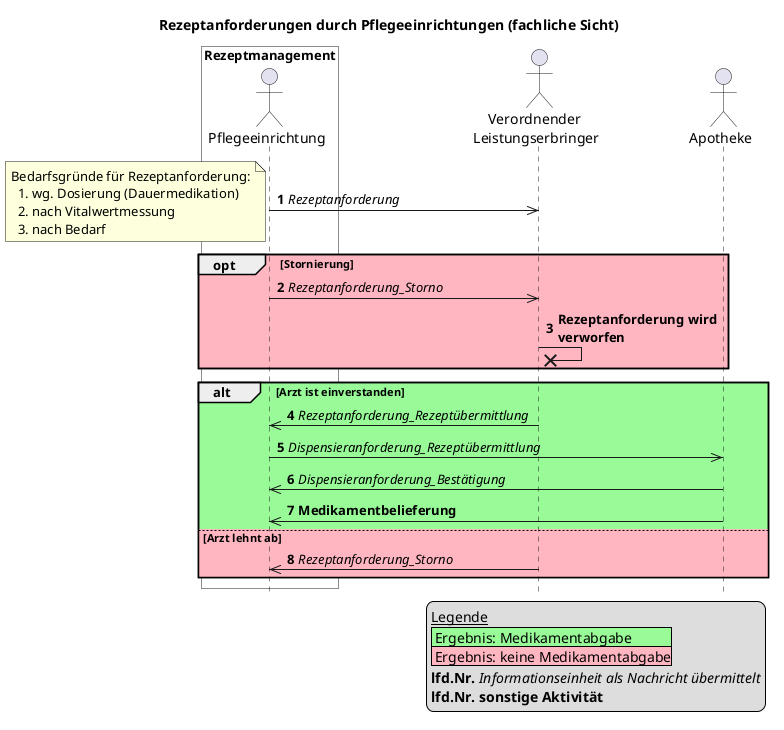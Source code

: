 @startuml


skinparam maxMessageSize 200

box "Rezeptmanagement" #White
    actor "Pflegeeinrichtung" as Pflegeeinrichtung
end box
actor "Verordnender \nLeistungserbringer" as Arztpraxis
actor Apotheke

title Rezeptanforderungen durch Pflegeeinrichtungen (fachliche Sicht)
hide footbox
autonumber

legend bottom right
    __Legende__
    |<#PaleGreen> Ergebnis: Medikamentabgabe|
    |<#LightPink> Ergebnis: keine Medikamentabgabe|
    **lfd.Nr.** //Informationseinheit als Nachricht übermittelt//
    **lfd.Nr.** **sonstige Aktivität**
endlegend

Pflegeeinrichtung ->> Arztpraxis: //Rezeptanforderung//
note left
    Bedarfsgründe für Rezeptanforderung:
      1. wg. Dosierung (Dauermedikation)
      2. nach Vitalwertmessung
      3. nach Bedarf
end note

opt #LightPink Stornierung
    Pflegeeinrichtung ->> Arztpraxis: //Rezeptanforderung_Storno//
    Arztpraxis ->x Arztpraxis: **Rezeptanforderung wird verworfen**
end

alt #PaleGreen Arzt ist einverstanden 
    
    Arztpraxis ->> Pflegeeinrichtung: //Rezeptanforderung_Rezeptübermittlung//
    Pflegeeinrichtung ->> Apotheke: //Dispensieranforderung_Rezeptübermittlung//
    
    Apotheke ->> Pflegeeinrichtung: //Dispensieranforderung_Bestätigung//
    Apotheke ->> Pflegeeinrichtung: **Medikamentbelieferung**
    
else #LightPink Arzt lehnt ab
    Arztpraxis ->> Pflegeeinrichtung: //Rezeptanforderung_Storno//
end


@enduml